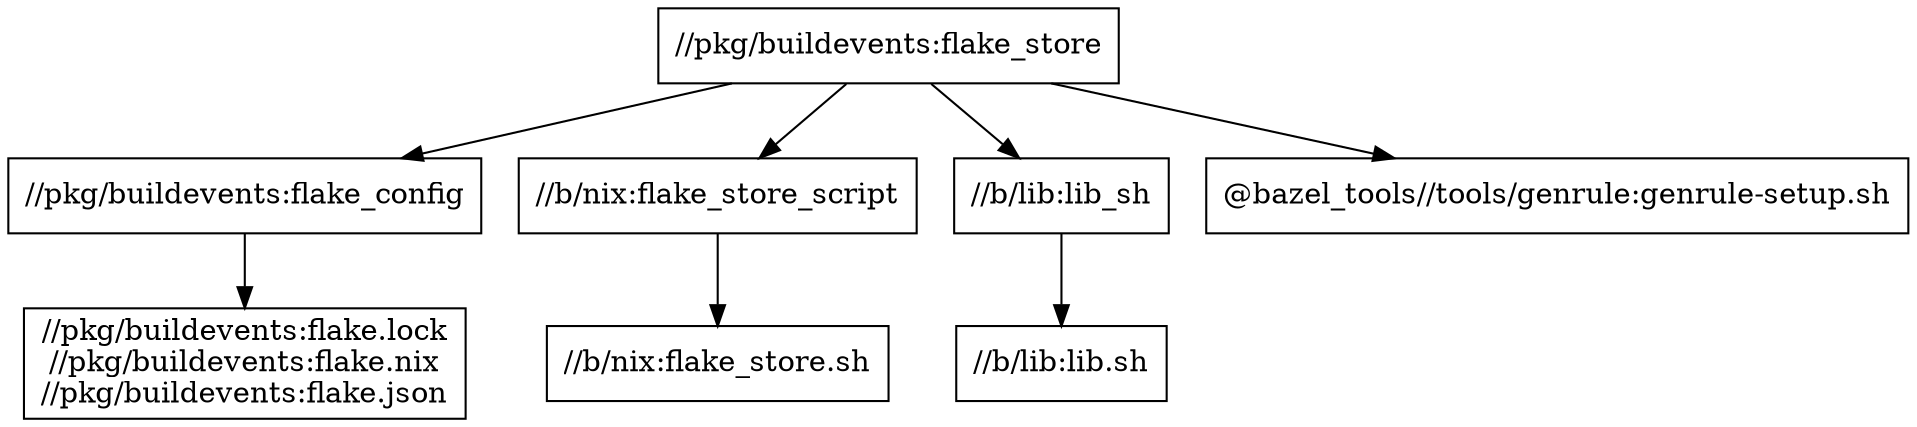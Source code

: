 digraph mygraph {
  node [shape=box];
  "//pkg/buildevents:flake_store"
  "//pkg/buildevents:flake_store" -> "//pkg/buildevents:flake_config"
  "//pkg/buildevents:flake_store" -> "//b/nix:flake_store_script"
  "//pkg/buildevents:flake_store" -> "//b/lib:lib_sh"
  "//pkg/buildevents:flake_store" -> "@bazel_tools//tools/genrule:genrule-setup.sh"
  "//b/nix:flake_store_script"
  "//b/nix:flake_store_script" -> "//b/nix:flake_store.sh"
  "//pkg/buildevents:flake_config"
  "//pkg/buildevents:flake_config" -> "//pkg/buildevents:flake.lock\n//pkg/buildevents:flake.nix\n//pkg/buildevents:flake.json"
  "//pkg/buildevents:flake.lock\n//pkg/buildevents:flake.nix\n//pkg/buildevents:flake.json"
  "//b/lib:lib_sh"
  "//b/lib:lib_sh" -> "//b/lib:lib.sh"
  "//b/lib:lib.sh"
  "@bazel_tools//tools/genrule:genrule-setup.sh"
  "//b/nix:flake_store.sh"
}
